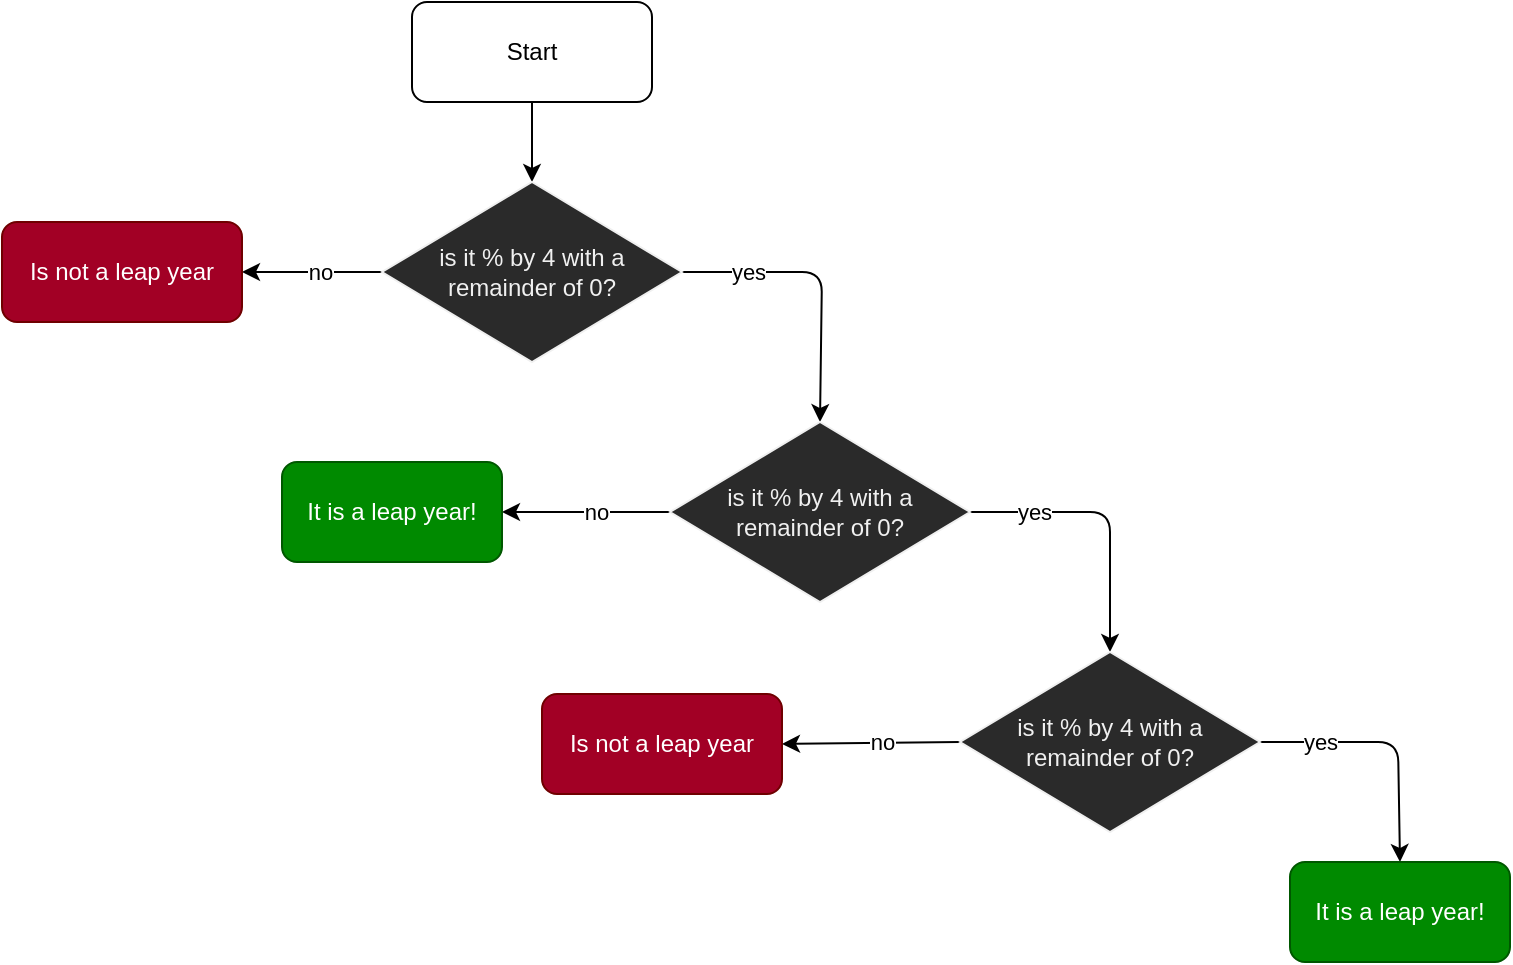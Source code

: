 <mxfile>
    <diagram id="rbO9rdHaXTO3n_hH_8Gt" name="Page-1">
        <mxGraphModel dx="1395" dy="346" grid="1" gridSize="10" guides="0" tooltips="1" connect="1" arrows="1" fold="1" page="1" pageScale="1" pageWidth="827" pageHeight="1169" math="0" shadow="0">
            <root>
                <mxCell id="0"/>
                <mxCell id="1" parent="0"/>
                <mxCell id="4" value="" style="edgeStyle=none;html=1;entryX=0.5;entryY=0;entryDx=0;entryDy=0;" edge="1" parent="1" source="2" target="3">
                    <mxGeometry relative="1" as="geometry"/>
                </mxCell>
                <mxCell id="2" value="Start" style="rounded=1;whiteSpace=wrap;html=1;" vertex="1" parent="1">
                    <mxGeometry x="195" y="40" width="120" height="50" as="geometry"/>
                </mxCell>
                <mxCell id="7" value="yes" style="edgeStyle=none;html=1;exitX=1;exitY=0.5;exitDx=0;exitDy=0;entryX=0.5;entryY=0;entryDx=0;entryDy=0;" edge="1" parent="1" source="3" target="33">
                    <mxGeometry x="-0.556" relative="1" as="geometry">
                        <mxPoint x="400" y="240" as="targetPoint"/>
                        <Array as="points">
                            <mxPoint x="370" y="175"/>
                            <mxPoint x="400" y="175"/>
                        </Array>
                        <mxPoint x="1" as="offset"/>
                    </mxGeometry>
                </mxCell>
                <mxCell id="8" value="no" style="edgeStyle=none;html=1;exitX=0;exitY=0.5;exitDx=0;exitDy=0;entryX=1;entryY=0.5;entryDx=0;entryDy=0;" edge="1" parent="1" source="3" target="10">
                    <mxGeometry x="-0.143" relative="1" as="geometry">
                        <mxPoint x="350" y="225" as="targetPoint"/>
                        <mxPoint x="-1" as="offset"/>
                    </mxGeometry>
                </mxCell>
                <mxCell id="3" value="is it % by 4 with a remainder of 0?" style="rhombus;whiteSpace=wrap;html=1;fontFamily=Helvetica;fontSize=12;fontColor=rgb(240, 240, 240);align=center;strokeColor=rgb(240, 240, 240);fillColor=rgb(42, 42, 42);" vertex="1" parent="1">
                    <mxGeometry x="180" y="130" width="150" height="90" as="geometry"/>
                </mxCell>
                <mxCell id="10" value="Is not a leap year" style="rounded=1;whiteSpace=wrap;html=1;fontFamily=Helvetica;fontSize=12;fontColor=#ffffff;align=center;strokeColor=#6F0000;fillColor=#a20025;" vertex="1" parent="1">
                    <mxGeometry x="-10" y="150" width="120" height="50" as="geometry"/>
                </mxCell>
                <mxCell id="31" value="yes" style="edgeStyle=none;html=1;exitX=1;exitY=0.5;exitDx=0;exitDy=0;entryX=0.5;entryY=0;entryDx=0;entryDy=0;" edge="1" parent="1" source="33" target="37">
                    <mxGeometry x="-0.556" relative="1" as="geometry">
                        <mxPoint x="544" y="360" as="targetPoint"/>
                        <Array as="points">
                            <mxPoint x="514" y="295"/>
                            <mxPoint x="544" y="295"/>
                        </Array>
                        <mxPoint x="1" as="offset"/>
                    </mxGeometry>
                </mxCell>
                <mxCell id="32" value="no" style="edgeStyle=none;html=1;exitX=0;exitY=0.5;exitDx=0;exitDy=0;entryX=1;entryY=0.5;entryDx=0;entryDy=0;" edge="1" parent="1" source="33" target="34">
                    <mxGeometry x="-0.143" relative="1" as="geometry">
                        <mxPoint x="254" y="295" as="targetPoint"/>
                        <mxPoint x="-1" as="offset"/>
                    </mxGeometry>
                </mxCell>
                <mxCell id="33" value="is it % by 4 with a remainder of 0?" style="rhombus;whiteSpace=wrap;html=1;fontFamily=Helvetica;fontSize=12;fontColor=rgb(240, 240, 240);align=center;strokeColor=rgb(240, 240, 240);fillColor=rgb(42, 42, 42);" vertex="1" parent="1">
                    <mxGeometry x="324" y="250" width="150" height="90" as="geometry"/>
                </mxCell>
                <mxCell id="34" value="It is a leap year!" style="rounded=1;whiteSpace=wrap;html=1;fontFamily=Helvetica;fontSize=12;fontColor=#ffffff;align=center;strokeColor=#005700;fillColor=#008a00;" vertex="1" parent="1">
                    <mxGeometry x="130" y="270" width="110" height="50" as="geometry"/>
                </mxCell>
                <mxCell id="35" value="yes" style="edgeStyle=none;html=1;exitX=1;exitY=0.5;exitDx=0;exitDy=0;entryX=0.5;entryY=0;entryDx=0;entryDy=0;" edge="1" parent="1" source="37" target="38">
                    <mxGeometry x="-0.556" relative="1" as="geometry">
                        <mxPoint x="688" y="475" as="targetPoint"/>
                        <Array as="points">
                            <mxPoint x="658" y="410"/>
                            <mxPoint x="688" y="410"/>
                        </Array>
                        <mxPoint x="1" as="offset"/>
                    </mxGeometry>
                </mxCell>
                <mxCell id="36" value="no" style="edgeStyle=none;html=1;exitX=0;exitY=0.5;exitDx=0;exitDy=0;entryX=1;entryY=0.5;entryDx=0;entryDy=0;" edge="1" parent="1" source="37" target="39">
                    <mxGeometry x="-0.143" relative="1" as="geometry">
                        <mxPoint x="384" y="410" as="targetPoint"/>
                        <mxPoint x="-1" as="offset"/>
                    </mxGeometry>
                </mxCell>
                <mxCell id="37" value="is it % by 4 with a remainder of 0?" style="rhombus;whiteSpace=wrap;html=1;fontFamily=Helvetica;fontSize=12;fontColor=rgb(240, 240, 240);align=center;strokeColor=rgb(240, 240, 240);fillColor=rgb(42, 42, 42);" vertex="1" parent="1">
                    <mxGeometry x="469" y="365" width="150" height="90" as="geometry"/>
                </mxCell>
                <mxCell id="38" value="It is a leap year!" style="rounded=1;whiteSpace=wrap;html=1;fontFamily=Helvetica;fontSize=12;fontColor=#ffffff;align=center;strokeColor=#005700;fillColor=#008a00;" vertex="1" parent="1">
                    <mxGeometry x="634" y="470" width="110" height="50" as="geometry"/>
                </mxCell>
                <mxCell id="39" value="Is not a leap year" style="rounded=1;whiteSpace=wrap;html=1;fontFamily=Helvetica;fontSize=12;fontColor=#ffffff;align=center;strokeColor=#6F0000;fillColor=#a20025;" vertex="1" parent="1">
                    <mxGeometry x="260" y="386" width="120" height="50" as="geometry"/>
                </mxCell>
            </root>
        </mxGraphModel>
    </diagram>
</mxfile>